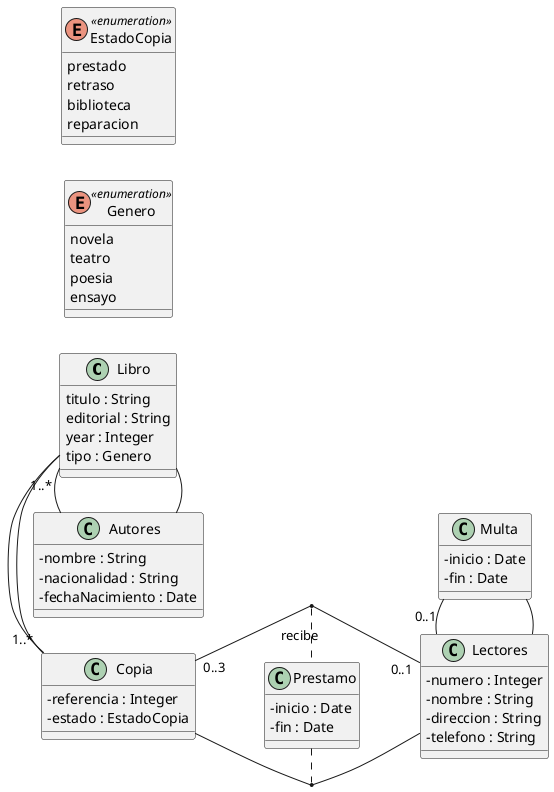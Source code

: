 @startuml biblioteca
'https://plantuml.com/class-diagram

left to right direction
skinparam classAttributeIconSize 0

Libro -- Copia
Copia -- Lectores
Lectores -- Multa
Libro -- Autores
(Copia, Lectores) ... Prestamo


class Autores {
-nombre : String
-nacionalidad : String
-fechaNacimiento : Date
}

class Libro {
titulo : String
editorial : String
year : Integer
tipo : Genero

}

class Prestamo{
-inicio : Date
-fin : Date
}

class Lectores{
-numero : Integer
-nombre : String
-direccion : String
-telefono : String

}

class Copia{
-referencia : Integer
-estado : EstadoCopia
}

class Multa{
-inicio : Date
-fin : Date
}

enum Genero <<enumeration>> {
novela
teatro
poesia
ensayo
}

enum EstadoCopia <<enumeration>>{
prestado
retraso
biblioteca
reparacion
}

Multa"0..1" - Lectores
Copia "0..3" - "0..1" Lectores
Copia "1..*" - Libro
Libro "1..*" - Autores
( Copia, Lectores) ... Prestamo : recibe

@enduml